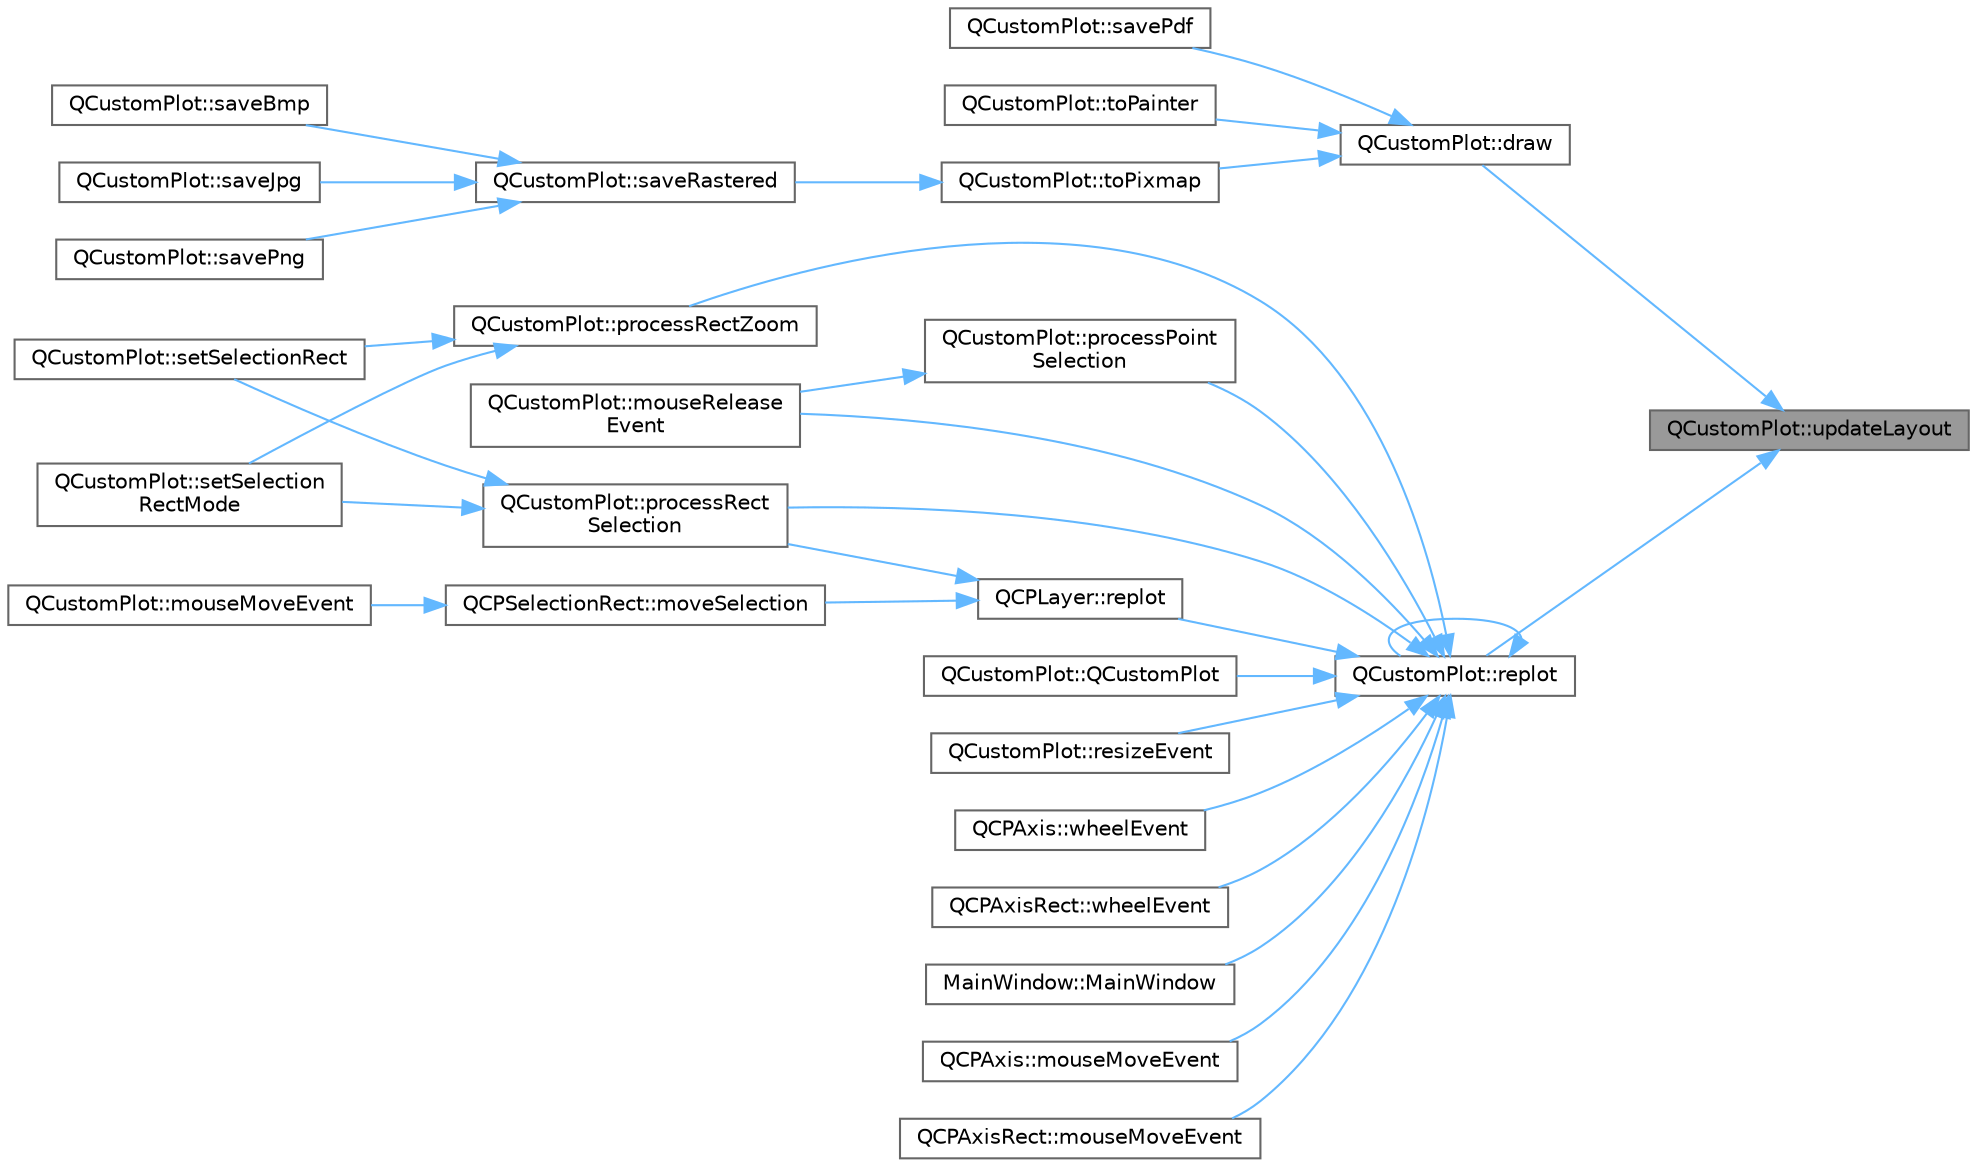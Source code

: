 digraph "QCustomPlot::updateLayout"
{
 // LATEX_PDF_SIZE
  bgcolor="transparent";
  edge [fontname=Helvetica,fontsize=10,labelfontname=Helvetica,labelfontsize=10];
  node [fontname=Helvetica,fontsize=10,shape=box,height=0.2,width=0.4];
  rankdir="RL";
  Node1 [label="QCustomPlot::updateLayout",height=0.2,width=0.4,color="gray40", fillcolor="grey60", style="filled", fontcolor="black",tooltip=" "];
  Node1 -> Node2 [dir="back",color="steelblue1",style="solid"];
  Node2 [label="QCustomPlot::draw",height=0.2,width=0.4,color="grey40", fillcolor="white", style="filled",URL="$class_q_custom_plot.html#ad7a7d878bf050f101a43008e7d8fdb52",tooltip=" "];
  Node2 -> Node3 [dir="back",color="steelblue1",style="solid"];
  Node3 [label="QCustomPlot::savePdf",height=0.2,width=0.4,color="grey40", fillcolor="white", style="filled",URL="$class_q_custom_plot.html#ad5acd34f6b39c3516887d7e54fec2412",tooltip=" "];
  Node2 -> Node4 [dir="back",color="steelblue1",style="solid"];
  Node4 [label="QCustomPlot::toPainter",height=0.2,width=0.4,color="grey40", fillcolor="white", style="filled",URL="$class_q_custom_plot.html#a1be68d5c0f1e086d6374d1340a193fb9",tooltip=" "];
  Node2 -> Node5 [dir="back",color="steelblue1",style="solid"];
  Node5 [label="QCustomPlot::toPixmap",height=0.2,width=0.4,color="grey40", fillcolor="white", style="filled",URL="$class_q_custom_plot.html#aabb974d71ce96c137dc04eb6eab844fe",tooltip=" "];
  Node5 -> Node6 [dir="back",color="steelblue1",style="solid"];
  Node6 [label="QCustomPlot::saveRastered",height=0.2,width=0.4,color="grey40", fillcolor="white", style="filled",URL="$class_q_custom_plot.html#ad7723ce2edfa270632ef42b03a444352",tooltip=" "];
  Node6 -> Node7 [dir="back",color="steelblue1",style="solid"];
  Node7 [label="QCustomPlot::saveBmp",height=0.2,width=0.4,color="grey40", fillcolor="white", style="filled",URL="$class_q_custom_plot.html#ae3a86ed0795670e50afa21759d4fa13d",tooltip=" "];
  Node6 -> Node8 [dir="back",color="steelblue1",style="solid"];
  Node8 [label="QCustomPlot::saveJpg",height=0.2,width=0.4,color="grey40", fillcolor="white", style="filled",URL="$class_q_custom_plot.html#a76f0d278e630a711fa6f48048cfd83e4",tooltip=" "];
  Node6 -> Node9 [dir="back",color="steelblue1",style="solid"];
  Node9 [label="QCustomPlot::savePng",height=0.2,width=0.4,color="grey40", fillcolor="white", style="filled",URL="$class_q_custom_plot.html#ac92cc9256d12f354b40a4be4600b5fb9",tooltip=" "];
  Node1 -> Node10 [dir="back",color="steelblue1",style="solid"];
  Node10 [label="QCustomPlot::replot",height=0.2,width=0.4,color="grey40", fillcolor="white", style="filled",URL="$class_q_custom_plot.html#aa4bfe7d70dbe67e81d877819b75ab9af",tooltip=" "];
  Node10 -> Node11 [dir="back",color="steelblue1",style="solid"];
  Node11 [label="MainWindow::MainWindow",height=0.2,width=0.4,color="grey40", fillcolor="white", style="filled",URL="$class_main_window.html#a8b244be8b7b7db1b08de2a2acb9409db",tooltip=" "];
  Node10 -> Node12 [dir="back",color="steelblue1",style="solid"];
  Node12 [label="QCPAxis::mouseMoveEvent",height=0.2,width=0.4,color="grey40", fillcolor="white", style="filled",URL="$class_q_c_p_axis.html#a2a89a13440eec099fc2327c2672be0cd",tooltip=" "];
  Node10 -> Node13 [dir="back",color="steelblue1",style="solid"];
  Node13 [label="QCPAxisRect::mouseMoveEvent",height=0.2,width=0.4,color="grey40", fillcolor="white", style="filled",URL="$class_q_c_p_axis_rect.html#a9cd27ad8c5cfb49aefd9dbb30def4beb",tooltip=" "];
  Node10 -> Node14 [dir="back",color="steelblue1",style="solid"];
  Node14 [label="QCustomPlot::mouseRelease\lEvent",height=0.2,width=0.4,color="grey40", fillcolor="white", style="filled",URL="$class_q_custom_plot.html#adc24846f52199e5a9bc35c387a6ce68d",tooltip=" "];
  Node10 -> Node15 [dir="back",color="steelblue1",style="solid"];
  Node15 [label="QCustomPlot::processPoint\lSelection",height=0.2,width=0.4,color="grey40", fillcolor="white", style="filled",URL="$class_q_custom_plot.html#ac13c10fff6613e3e80e13c787b010838",tooltip=" "];
  Node15 -> Node14 [dir="back",color="steelblue1",style="solid"];
  Node10 -> Node16 [dir="back",color="steelblue1",style="solid"];
  Node16 [label="QCustomPlot::processRect\lSelection",height=0.2,width=0.4,color="grey40", fillcolor="white", style="filled",URL="$class_q_custom_plot.html#ac10849411e1d0e858ea7f29c8ade364c",tooltip=" "];
  Node16 -> Node17 [dir="back",color="steelblue1",style="solid"];
  Node17 [label="QCustomPlot::setSelectionRect",height=0.2,width=0.4,color="grey40", fillcolor="white", style="filled",URL="$class_q_custom_plot.html#a0c09f96df15faa4799ad7051bb16cf33",tooltip=" "];
  Node16 -> Node18 [dir="back",color="steelblue1",style="solid"];
  Node18 [label="QCustomPlot::setSelection\lRectMode",height=0.2,width=0.4,color="grey40", fillcolor="white", style="filled",URL="$class_q_custom_plot.html#a810ef958ebe84db661c7288b526c0deb",tooltip=" "];
  Node10 -> Node19 [dir="back",color="steelblue1",style="solid"];
  Node19 [label="QCustomPlot::processRectZoom",height=0.2,width=0.4,color="grey40", fillcolor="white", style="filled",URL="$class_q_custom_plot.html#a5508a207dcc279f316142f96d984bba3",tooltip=" "];
  Node19 -> Node17 [dir="back",color="steelblue1",style="solid"];
  Node19 -> Node18 [dir="back",color="steelblue1",style="solid"];
  Node10 -> Node20 [dir="back",color="steelblue1",style="solid"];
  Node20 [label="QCustomPlot::QCustomPlot",height=0.2,width=0.4,color="grey40", fillcolor="white", style="filled",URL="$class_q_custom_plot.html#a45b99626558651a6428b83972b0b34b8",tooltip=" "];
  Node10 -> Node21 [dir="back",color="steelblue1",style="solid"];
  Node21 [label="QCPLayer::replot",height=0.2,width=0.4,color="grey40", fillcolor="white", style="filled",URL="$class_q_c_p_layer.html#adefd53b6db02f470151c416f42e37180",tooltip=" "];
  Node21 -> Node22 [dir="back",color="steelblue1",style="solid"];
  Node22 [label="QCPSelectionRect::moveSelection",height=0.2,width=0.4,color="grey40", fillcolor="white", style="filled",URL="$class_q_c_p_selection_rect.html#a95c3f1700be2a6d7bba0fe56ece5fbb1",tooltip=" "];
  Node22 -> Node23 [dir="back",color="steelblue1",style="solid"];
  Node23 [label="QCustomPlot::mouseMoveEvent",height=0.2,width=0.4,color="grey40", fillcolor="white", style="filled",URL="$class_q_custom_plot.html#ae7abdc93b26d2ad4632c1ab75ae5b46f",tooltip=" "];
  Node21 -> Node16 [dir="back",color="steelblue1",style="solid"];
  Node10 -> Node10 [dir="back",color="steelblue1",style="solid"];
  Node10 -> Node24 [dir="back",color="steelblue1",style="solid"];
  Node24 [label="QCustomPlot::resizeEvent",height=0.2,width=0.4,color="grey40", fillcolor="white", style="filled",URL="$class_q_custom_plot.html#af5b69dc6a431562ecdd1d0718bcbdf70",tooltip=" "];
  Node10 -> Node25 [dir="back",color="steelblue1",style="solid"];
  Node25 [label="QCPAxis::wheelEvent",height=0.2,width=0.4,color="grey40", fillcolor="white", style="filled",URL="$class_q_c_p_axis.html#a71643d27524a843230b5ba68085b3d9b",tooltip=" "];
  Node10 -> Node26 [dir="back",color="steelblue1",style="solid"];
  Node26 [label="QCPAxisRect::wheelEvent",height=0.2,width=0.4,color="grey40", fillcolor="white", style="filled",URL="$class_q_c_p_axis_rect.html#a93eeaa0c127d6d6fe8171b2455080262",tooltip=" "];
}
